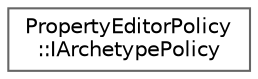 digraph "Graphical Class Hierarchy"
{
 // INTERACTIVE_SVG=YES
 // LATEX_PDF_SIZE
  bgcolor="transparent";
  edge [fontname=Helvetica,fontsize=10,labelfontname=Helvetica,labelfontsize=10];
  node [fontname=Helvetica,fontsize=10,shape=box,height=0.2,width=0.4];
  rankdir="LR";
  Node0 [id="Node000000",label="PropertyEditorPolicy\l::IArchetypePolicy",height=0.2,width=0.4,color="grey40", fillcolor="white", style="filled",URL="$d1/ddf/classPropertyEditorPolicy_1_1IArchetypePolicy.html",tooltip=" "];
}
